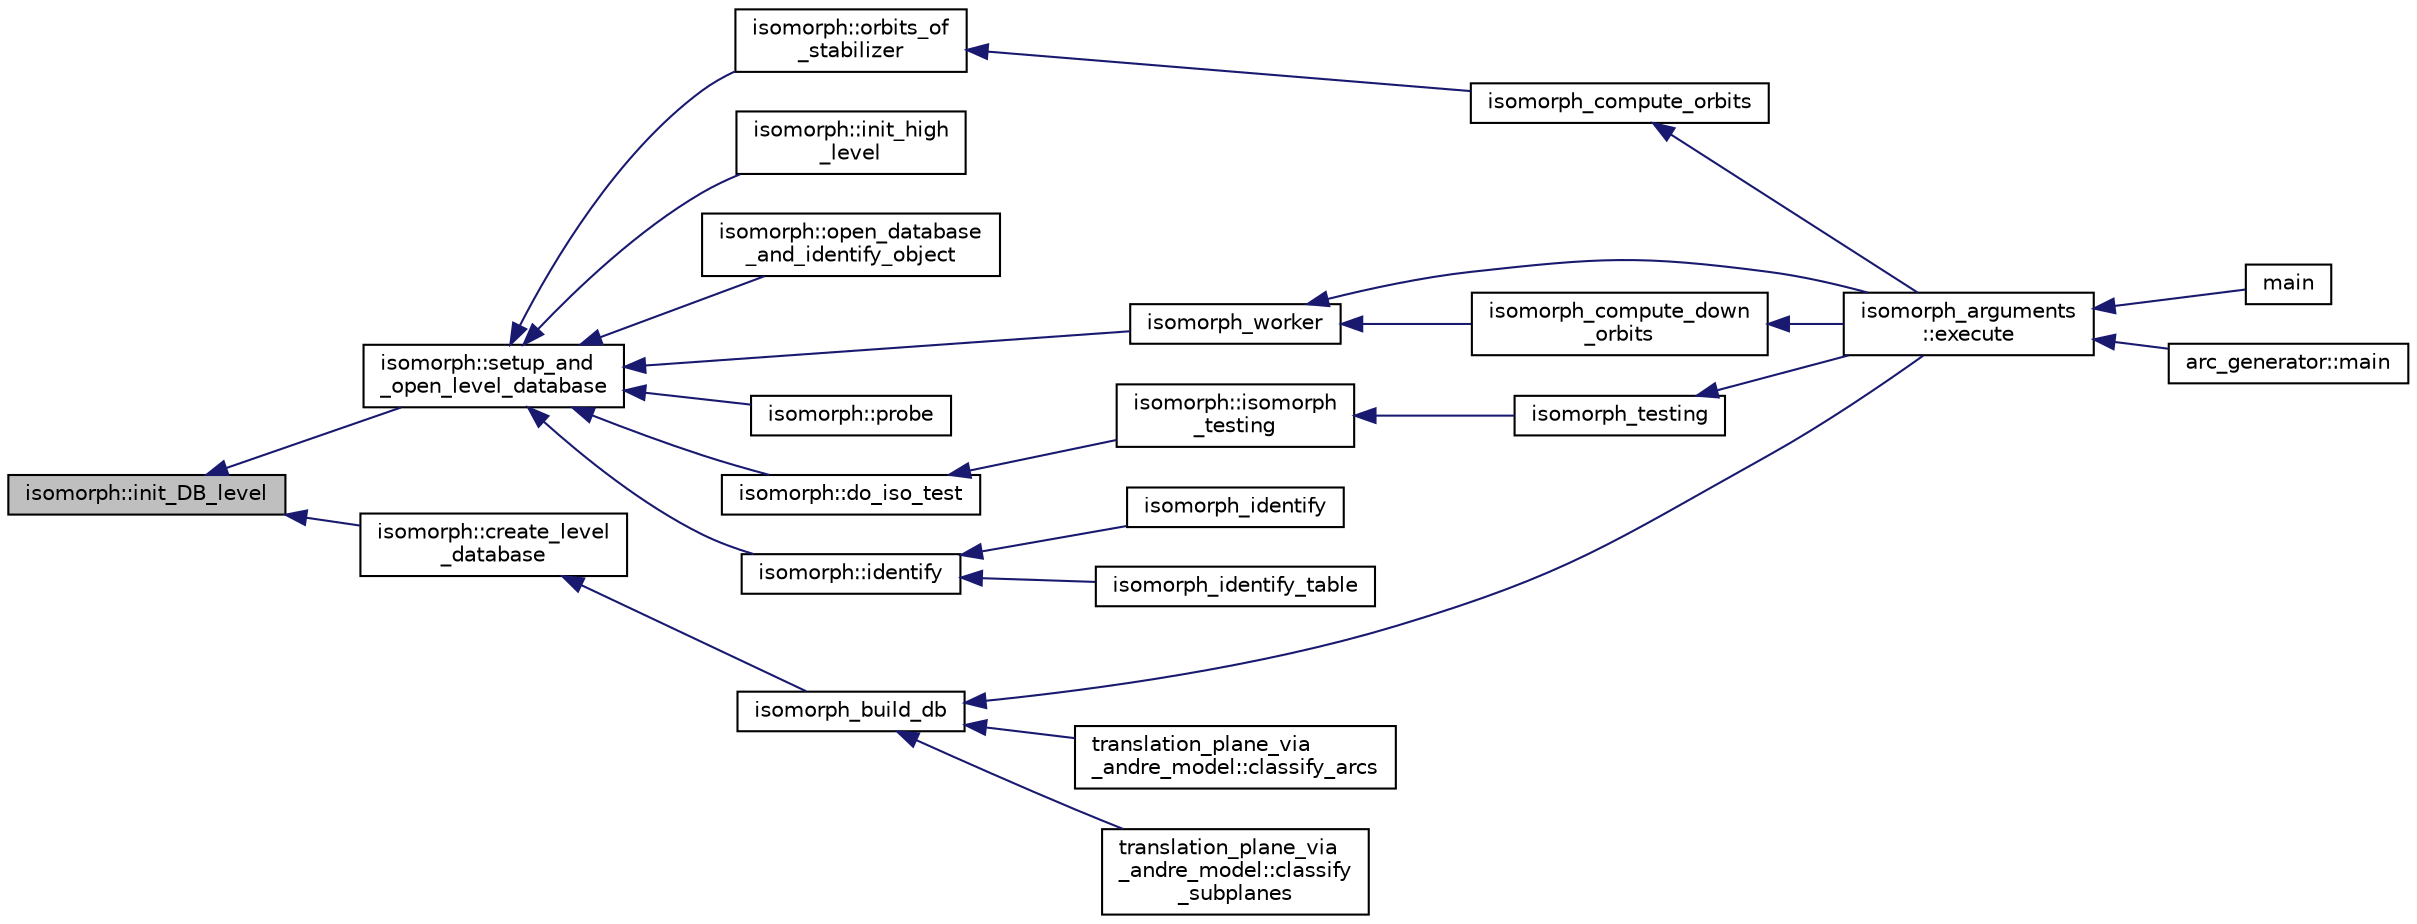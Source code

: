 digraph "isomorph::init_DB_level"
{
  edge [fontname="Helvetica",fontsize="10",labelfontname="Helvetica",labelfontsize="10"];
  node [fontname="Helvetica",fontsize="10",shape=record];
  rankdir="LR";
  Node6427 [label="isomorph::init_DB_level",height=0.2,width=0.4,color="black", fillcolor="grey75", style="filled", fontcolor="black"];
  Node6427 -> Node6428 [dir="back",color="midnightblue",fontsize="10",style="solid",fontname="Helvetica"];
  Node6428 [label="isomorph::setup_and\l_open_level_database",height=0.2,width=0.4,color="black", fillcolor="white", style="filled",URL="$d3/d5f/classisomorph.html#aa011f38988f4db9c6f5abd84faebd153"];
  Node6428 -> Node6429 [dir="back",color="midnightblue",fontsize="10",style="solid",fontname="Helvetica"];
  Node6429 [label="isomorph::orbits_of\l_stabilizer",height=0.2,width=0.4,color="black", fillcolor="white", style="filled",URL="$d3/d5f/classisomorph.html#a72bbdc12cca5a90045ef15d0b24075e6"];
  Node6429 -> Node6430 [dir="back",color="midnightblue",fontsize="10",style="solid",fontname="Helvetica"];
  Node6430 [label="isomorph_compute_orbits",height=0.2,width=0.4,color="black", fillcolor="white", style="filled",URL="$d4/d7e/isomorph__global_8_c.html#a592f3efd31146c0802f59837055f904f"];
  Node6430 -> Node6431 [dir="back",color="midnightblue",fontsize="10",style="solid",fontname="Helvetica"];
  Node6431 [label="isomorph_arguments\l::execute",height=0.2,width=0.4,color="black", fillcolor="white", style="filled",URL="$d5/de4/classisomorph__arguments.html#aa85e472d14906abdd5672dc66027583e"];
  Node6431 -> Node6432 [dir="back",color="midnightblue",fontsize="10",style="solid",fontname="Helvetica"];
  Node6432 [label="main",height=0.2,width=0.4,color="black", fillcolor="white", style="filled",URL="$d1/d5e/blt__main_8_c.html#a217dbf8b442f20279ea00b898af96f52"];
  Node6431 -> Node6433 [dir="back",color="midnightblue",fontsize="10",style="solid",fontname="Helvetica"];
  Node6433 [label="arc_generator::main",height=0.2,width=0.4,color="black", fillcolor="white", style="filled",URL="$d4/d21/classarc__generator.html#ad80140b51b165dad1fe6ab232be7829a"];
  Node6428 -> Node6434 [dir="back",color="midnightblue",fontsize="10",style="solid",fontname="Helvetica"];
  Node6434 [label="isomorph::init_high\l_level",height=0.2,width=0.4,color="black", fillcolor="white", style="filled",URL="$d3/d5f/classisomorph.html#a5cee5468cc8cc68eac1f6131faedfab2"];
  Node6428 -> Node6435 [dir="back",color="midnightblue",fontsize="10",style="solid",fontname="Helvetica"];
  Node6435 [label="isomorph::open_database\l_and_identify_object",height=0.2,width=0.4,color="black", fillcolor="white", style="filled",URL="$d3/d5f/classisomorph.html#aa4e387f26f609fc9379d2e01f6cc27d0"];
  Node6428 -> Node6436 [dir="back",color="midnightblue",fontsize="10",style="solid",fontname="Helvetica"];
  Node6436 [label="isomorph_worker",height=0.2,width=0.4,color="black", fillcolor="white", style="filled",URL="$d4/d7e/isomorph__global_8_c.html#ace3bb6ec719b02a35534309d4d3fe99a"];
  Node6436 -> Node6431 [dir="back",color="midnightblue",fontsize="10",style="solid",fontname="Helvetica"];
  Node6436 -> Node6437 [dir="back",color="midnightblue",fontsize="10",style="solid",fontname="Helvetica"];
  Node6437 [label="isomorph_compute_down\l_orbits",height=0.2,width=0.4,color="black", fillcolor="white", style="filled",URL="$d4/d7e/isomorph__global_8_c.html#a3613cea19158edd30958c4edecd97d53"];
  Node6437 -> Node6431 [dir="back",color="midnightblue",fontsize="10",style="solid",fontname="Helvetica"];
  Node6428 -> Node6438 [dir="back",color="midnightblue",fontsize="10",style="solid",fontname="Helvetica"];
  Node6438 [label="isomorph::probe",height=0.2,width=0.4,color="black", fillcolor="white", style="filled",URL="$d3/d5f/classisomorph.html#a9cb6fed7b6ac639d886b117a1f454441"];
  Node6428 -> Node6439 [dir="back",color="midnightblue",fontsize="10",style="solid",fontname="Helvetica"];
  Node6439 [label="isomorph::do_iso_test",height=0.2,width=0.4,color="black", fillcolor="white", style="filled",URL="$d3/d5f/classisomorph.html#a51fc3bf5cc3a99282a489b2df37ee24e"];
  Node6439 -> Node6440 [dir="back",color="midnightblue",fontsize="10",style="solid",fontname="Helvetica"];
  Node6440 [label="isomorph::isomorph\l_testing",height=0.2,width=0.4,color="black", fillcolor="white", style="filled",URL="$d3/d5f/classisomorph.html#ad7945ec94ba0ba16953482edfaa4da6e"];
  Node6440 -> Node6441 [dir="back",color="midnightblue",fontsize="10",style="solid",fontname="Helvetica"];
  Node6441 [label="isomorph_testing",height=0.2,width=0.4,color="black", fillcolor="white", style="filled",URL="$d4/d7e/isomorph__global_8_c.html#a5a73cbe9f89c4727f086482ee2d238f9"];
  Node6441 -> Node6431 [dir="back",color="midnightblue",fontsize="10",style="solid",fontname="Helvetica"];
  Node6428 -> Node6442 [dir="back",color="midnightblue",fontsize="10",style="solid",fontname="Helvetica"];
  Node6442 [label="isomorph::identify",height=0.2,width=0.4,color="black", fillcolor="white", style="filled",URL="$d3/d5f/classisomorph.html#a78ecf843b9f6ca1cfd666e222edd90ae"];
  Node6442 -> Node6443 [dir="back",color="midnightblue",fontsize="10",style="solid",fontname="Helvetica"];
  Node6443 [label="isomorph_identify",height=0.2,width=0.4,color="black", fillcolor="white", style="filled",URL="$d4/d7e/isomorph__global_8_c.html#aa0fe57c73d5668eee10a6022ada7f6a3"];
  Node6442 -> Node6444 [dir="back",color="midnightblue",fontsize="10",style="solid",fontname="Helvetica"];
  Node6444 [label="isomorph_identify_table",height=0.2,width=0.4,color="black", fillcolor="white", style="filled",URL="$d4/d7e/isomorph__global_8_c.html#a9fd19ea945561cf2a6bb5c72dd4b1cb2"];
  Node6427 -> Node6445 [dir="back",color="midnightblue",fontsize="10",style="solid",fontname="Helvetica"];
  Node6445 [label="isomorph::create_level\l_database",height=0.2,width=0.4,color="black", fillcolor="white", style="filled",URL="$d3/d5f/classisomorph.html#a15a452310bd3189f10f34c7dd7085e69"];
  Node6445 -> Node6446 [dir="back",color="midnightblue",fontsize="10",style="solid",fontname="Helvetica"];
  Node6446 [label="isomorph_build_db",height=0.2,width=0.4,color="black", fillcolor="white", style="filled",URL="$d4/d7e/isomorph__global_8_c.html#a12eb18567e79a7978cb4f9e80d2055ac"];
  Node6446 -> Node6447 [dir="back",color="midnightblue",fontsize="10",style="solid",fontname="Helvetica"];
  Node6447 [label="translation_plane_via\l_andre_model::classify_arcs",height=0.2,width=0.4,color="black", fillcolor="white", style="filled",URL="$d1/dcc/classtranslation__plane__via__andre__model.html#ac8f002e812a8b152d41e806688601c5e"];
  Node6446 -> Node6448 [dir="back",color="midnightblue",fontsize="10",style="solid",fontname="Helvetica"];
  Node6448 [label="translation_plane_via\l_andre_model::classify\l_subplanes",height=0.2,width=0.4,color="black", fillcolor="white", style="filled",URL="$d1/dcc/classtranslation__plane__via__andre__model.html#a794fefa95f0a7f7b887133375988ee55"];
  Node6446 -> Node6431 [dir="back",color="midnightblue",fontsize="10",style="solid",fontname="Helvetica"];
}
